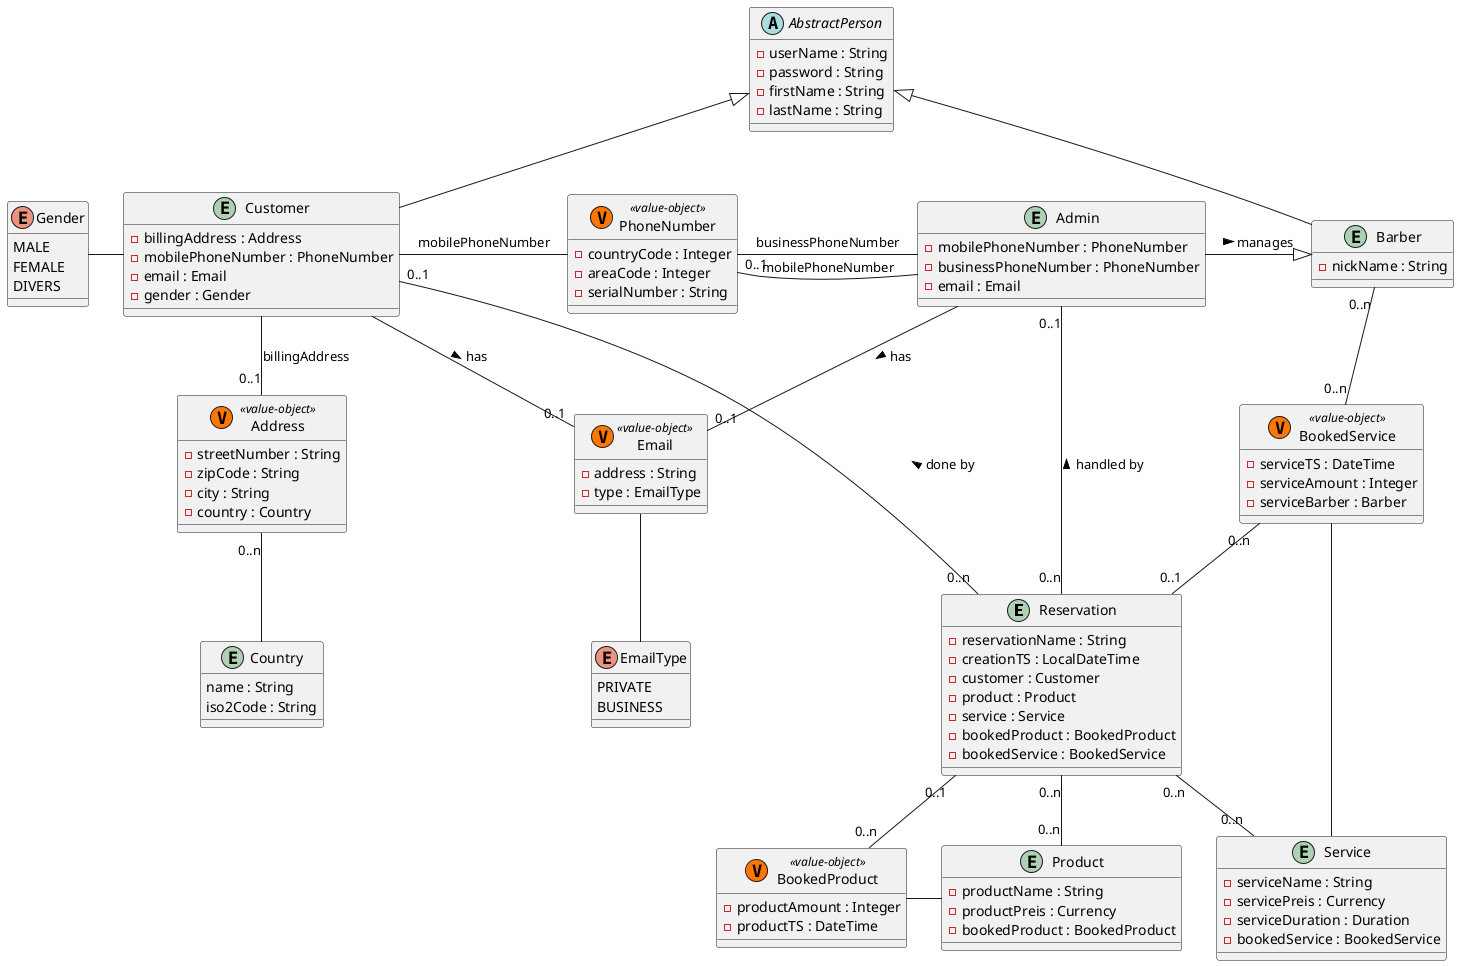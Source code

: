 @startuml
'https://plantuml.com/class-diagram

entity Reservation {
- reservationName : String
- creationTS : LocalDateTime
- customer : Customer
- product : Product
- service : Service
- bookedProduct : BookedProduct
- bookedService : BookedService
}

entity Service {
- serviceName : String
- servicePreis : Currency
- serviceDuration : Duration
- bookedService : BookedService
}

class BookedService  << (V, #FF7700) value-object >> {
- serviceTS : DateTime
- serviceAmount : Integer
- serviceBarber : Barber
}

entity Product {
- productName : String
- productPreis : Currency
- bookedProduct : BookedProduct
}

class BookedProduct  << (V, #FF7700) value-object >> {
- productAmount : Integer
- productTS : DateTime
}

abstract AbstractPerson {
- userName : String
- password : String
- firstName : String
- lastName : String
}

entity Customer {
- billingAddress : Address
- mobilePhoneNumber : PhoneNumber
- email : Email
- gender : Gender
}

entity Admin {
- mobilePhoneNumber : PhoneNumber
- businessPhoneNumber : PhoneNumber
- email : Email
}

entity Barber {
- nickName : String
}

enum Gender {
MALE
FEMALE
DIVERS
}

entity Country {
name : String
iso2Code : String
}

enum EmailType {
PRIVATE
BUSINESS
}

class Address << (V, #FF7700) value-object >> {
- streetNumber : String
- zipCode : String
- city : String
- country : Country
}

class PhoneNumber << (V, #FF7700) value-object >> {
- countryCode : Integer
- areaCode : Integer
- serialNumber : String
}

class Email << (V, #FF7700) value-object >> {
- address : String
- type : EmailType
}

'Reservierung "0..n" o..o "0..1" ReservierungList
Admin -right-|> Barber : manages >
Customer -up-|> AbstractPerson
Barber -up-|> AbstractPerson
Customer "0..1" -right- "0..n" Reservation : done by <
Admin "0..1" -- "0..n" Reservation : handled by <
Reservation "0..n" -down- "0..n" Product
Reservation "0..n" -down- "0..n" Service
Reservation "0..1" -- "0..n" BookedProduct
Reservation "0..1" -up- "0..n" BookedService
Product  -left-  BookedProduct
Service  -right-  BookedService
Barber "0..n" -- "0..n" BookedService
' Admin "1" -right- "0..n" Barber : manages >
Customer -- "0..1" Address : billingAddress
Customer -right- PhoneNumber : mobilePhoneNumber
Customer -- "0..1" Email : has >
Customer -left- Gender
Admin -right- PhoneNumber : mobilePhoneNumber
Admin -up- "0..1" PhoneNumber : businessPhoneNumber
Admin -- "0..1" Email : has >
Email -- EmailType
Address "0..n" -- Country

@enduml